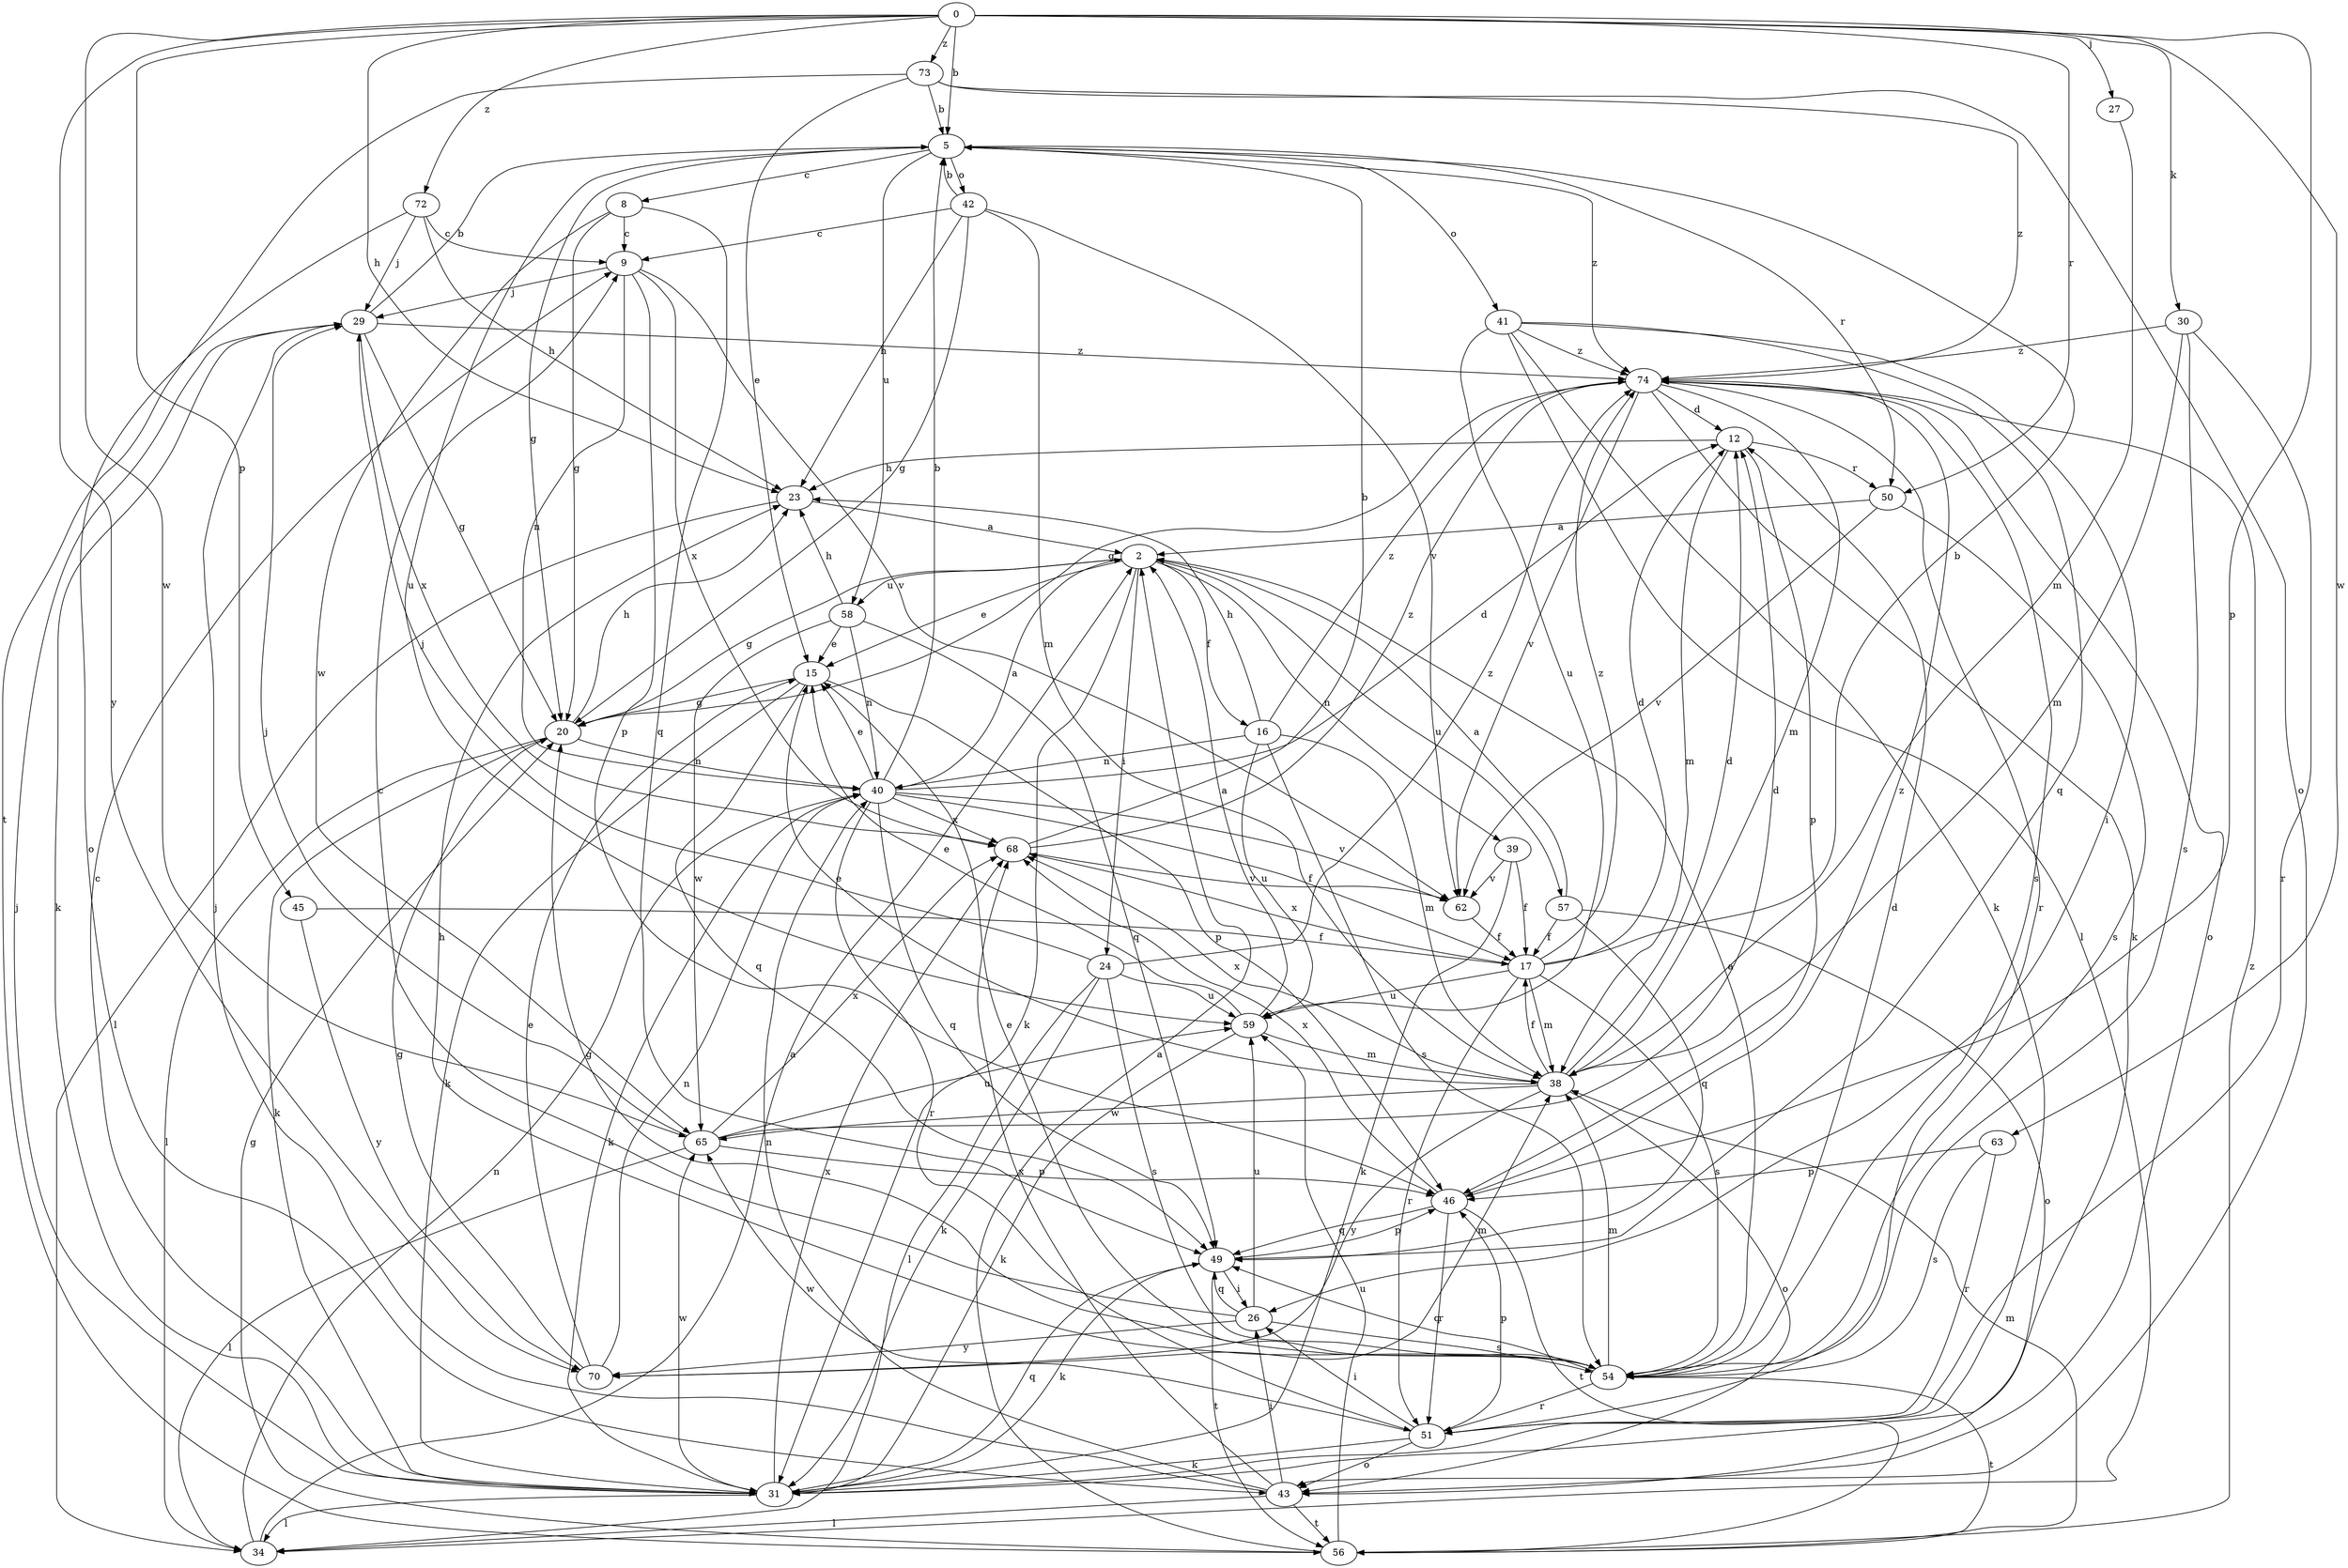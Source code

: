 strict digraph  {
0;
2;
5;
8;
9;
12;
15;
16;
17;
20;
23;
24;
26;
27;
29;
30;
31;
34;
38;
39;
40;
41;
42;
43;
45;
46;
49;
50;
51;
54;
56;
57;
58;
59;
62;
63;
65;
68;
70;
72;
73;
74;
0 -> 5  [label=b];
0 -> 23  [label=h];
0 -> 27  [label=j];
0 -> 30  [label=k];
0 -> 45  [label=p];
0 -> 46  [label=p];
0 -> 50  [label=r];
0 -> 63  [label=w];
0 -> 65  [label=w];
0 -> 70  [label=y];
0 -> 72  [label=z];
0 -> 73  [label=z];
2 -> 15  [label=e];
2 -> 16  [label=f];
2 -> 20  [label=g];
2 -> 24  [label=i];
2 -> 31  [label=k];
2 -> 39  [label=n];
2 -> 57  [label=u];
2 -> 58  [label=u];
5 -> 8  [label=c];
5 -> 20  [label=g];
5 -> 41  [label=o];
5 -> 42  [label=o];
5 -> 50  [label=r];
5 -> 58  [label=u];
5 -> 59  [label=u];
5 -> 74  [label=z];
8 -> 9  [label=c];
8 -> 20  [label=g];
8 -> 49  [label=q];
8 -> 65  [label=w];
9 -> 29  [label=j];
9 -> 40  [label=n];
9 -> 46  [label=p];
9 -> 62  [label=v];
9 -> 68  [label=x];
12 -> 23  [label=h];
12 -> 38  [label=m];
12 -> 46  [label=p];
12 -> 50  [label=r];
15 -> 20  [label=g];
15 -> 31  [label=k];
15 -> 46  [label=p];
15 -> 49  [label=q];
16 -> 23  [label=h];
16 -> 38  [label=m];
16 -> 40  [label=n];
16 -> 54  [label=s];
16 -> 59  [label=u];
16 -> 74  [label=z];
17 -> 5  [label=b];
17 -> 12  [label=d];
17 -> 38  [label=m];
17 -> 51  [label=r];
17 -> 54  [label=s];
17 -> 59  [label=u];
17 -> 68  [label=x];
17 -> 74  [label=z];
20 -> 23  [label=h];
20 -> 31  [label=k];
20 -> 34  [label=l];
20 -> 40  [label=n];
23 -> 2  [label=a];
23 -> 34  [label=l];
24 -> 29  [label=j];
24 -> 31  [label=k];
24 -> 34  [label=l];
24 -> 54  [label=s];
24 -> 59  [label=u];
24 -> 74  [label=z];
26 -> 9  [label=c];
26 -> 49  [label=q];
26 -> 54  [label=s];
26 -> 59  [label=u];
26 -> 70  [label=y];
27 -> 38  [label=m];
29 -> 5  [label=b];
29 -> 20  [label=g];
29 -> 31  [label=k];
29 -> 68  [label=x];
29 -> 74  [label=z];
30 -> 38  [label=m];
30 -> 51  [label=r];
30 -> 54  [label=s];
30 -> 74  [label=z];
31 -> 9  [label=c];
31 -> 29  [label=j];
31 -> 34  [label=l];
31 -> 49  [label=q];
31 -> 65  [label=w];
31 -> 68  [label=x];
34 -> 2  [label=a];
34 -> 40  [label=n];
38 -> 12  [label=d];
38 -> 15  [label=e];
38 -> 17  [label=f];
38 -> 43  [label=o];
38 -> 65  [label=w];
38 -> 68  [label=x];
38 -> 70  [label=y];
39 -> 17  [label=f];
39 -> 31  [label=k];
39 -> 62  [label=v];
40 -> 2  [label=a];
40 -> 5  [label=b];
40 -> 12  [label=d];
40 -> 15  [label=e];
40 -> 17  [label=f];
40 -> 31  [label=k];
40 -> 49  [label=q];
40 -> 51  [label=r];
40 -> 62  [label=v];
40 -> 68  [label=x];
41 -> 26  [label=i];
41 -> 31  [label=k];
41 -> 34  [label=l];
41 -> 49  [label=q];
41 -> 59  [label=u];
41 -> 74  [label=z];
42 -> 5  [label=b];
42 -> 9  [label=c];
42 -> 20  [label=g];
42 -> 23  [label=h];
42 -> 38  [label=m];
42 -> 62  [label=v];
43 -> 26  [label=i];
43 -> 29  [label=j];
43 -> 34  [label=l];
43 -> 40  [label=n];
43 -> 56  [label=t];
43 -> 68  [label=x];
45 -> 17  [label=f];
45 -> 70  [label=y];
46 -> 49  [label=q];
46 -> 51  [label=r];
46 -> 56  [label=t];
46 -> 68  [label=x];
46 -> 74  [label=z];
49 -> 26  [label=i];
49 -> 31  [label=k];
49 -> 46  [label=p];
49 -> 56  [label=t];
50 -> 2  [label=a];
50 -> 54  [label=s];
50 -> 62  [label=v];
51 -> 26  [label=i];
51 -> 31  [label=k];
51 -> 43  [label=o];
51 -> 46  [label=p];
51 -> 65  [label=w];
54 -> 2  [label=a];
54 -> 12  [label=d];
54 -> 15  [label=e];
54 -> 20  [label=g];
54 -> 23  [label=h];
54 -> 38  [label=m];
54 -> 49  [label=q];
54 -> 51  [label=r];
54 -> 56  [label=t];
56 -> 2  [label=a];
56 -> 20  [label=g];
56 -> 38  [label=m];
56 -> 59  [label=u];
56 -> 74  [label=z];
57 -> 2  [label=a];
57 -> 17  [label=f];
57 -> 43  [label=o];
57 -> 49  [label=q];
58 -> 15  [label=e];
58 -> 23  [label=h];
58 -> 40  [label=n];
58 -> 49  [label=q];
58 -> 65  [label=w];
59 -> 2  [label=a];
59 -> 15  [label=e];
59 -> 31  [label=k];
59 -> 38  [label=m];
62 -> 17  [label=f];
63 -> 46  [label=p];
63 -> 51  [label=r];
63 -> 54  [label=s];
65 -> 12  [label=d];
65 -> 29  [label=j];
65 -> 34  [label=l];
65 -> 46  [label=p];
65 -> 59  [label=u];
65 -> 68  [label=x];
68 -> 5  [label=b];
68 -> 62  [label=v];
68 -> 74  [label=z];
70 -> 15  [label=e];
70 -> 20  [label=g];
70 -> 38  [label=m];
70 -> 40  [label=n];
72 -> 9  [label=c];
72 -> 23  [label=h];
72 -> 29  [label=j];
72 -> 43  [label=o];
73 -> 5  [label=b];
73 -> 15  [label=e];
73 -> 43  [label=o];
73 -> 56  [label=t];
73 -> 74  [label=z];
74 -> 12  [label=d];
74 -> 20  [label=g];
74 -> 31  [label=k];
74 -> 38  [label=m];
74 -> 43  [label=o];
74 -> 51  [label=r];
74 -> 54  [label=s];
74 -> 62  [label=v];
}
